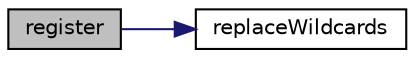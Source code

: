 digraph "register"
{
  edge [fontname="Helvetica",fontsize="10",labelfontname="Helvetica",labelfontsize="10"];
  node [fontname="Helvetica",fontsize="10",shape=record];
  rankdir="LR";
  Node1 [label="register",height=0.2,width=0.4,color="black", fillcolor="grey75", style="filled" fontcolor="black"];
  Node1 -> Node2 [color="midnightblue",fontsize="10",style="solid",fontname="Helvetica"];
  Node2 [label="replaceWildcards",height=0.2,width=0.4,color="black", fillcolor="white", style="filled",URL="$class_simple_call_schedule.html#a97c3be255e31206267833059144fc49f"];
}
